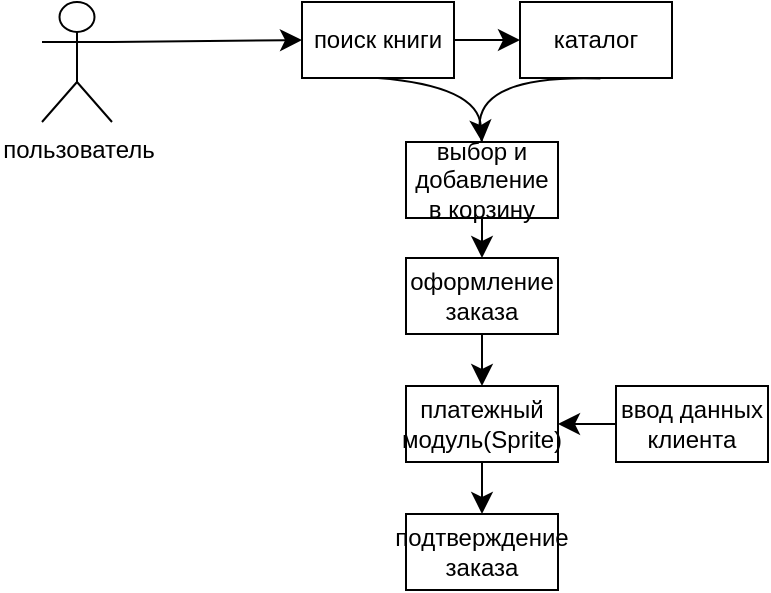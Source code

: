 <mxfile version="26.2.13" pages="2">
  <diagram name="Страница — 1" id="S4aUzaoJtZbT6Kf8tYL_">
    <mxGraphModel dx="1551" dy="691" grid="0" gridSize="10" guides="1" tooltips="1" connect="1" arrows="1" fold="1" page="0" pageScale="1" pageWidth="827" pageHeight="1169" math="0" shadow="0">
      <root>
        <mxCell id="0" />
        <mxCell id="1" parent="0" />
        <mxCell id="Bn9bNSvAVWuCftRxsZD8-11" style="edgeStyle=none;curved=1;rounded=0;orthogonalLoop=1;jettySize=auto;html=1;exitX=1;exitY=0.5;exitDx=0;exitDy=0;entryX=0;entryY=0.5;entryDx=0;entryDy=0;fontSize=12;startSize=8;endSize=8;" edge="1" parent="1" source="Bn9bNSvAVWuCftRxsZD8-1" target="Bn9bNSvAVWuCftRxsZD8-5">
          <mxGeometry relative="1" as="geometry" />
        </mxCell>
        <mxCell id="Bn9bNSvAVWuCftRxsZD8-14" style="edgeStyle=none;curved=1;rounded=0;orthogonalLoop=1;jettySize=auto;html=1;exitX=0.5;exitY=1;exitDx=0;exitDy=0;entryX=0.5;entryY=0;entryDx=0;entryDy=0;fontSize=12;startSize=8;endSize=8;" edge="1" parent="1" source="Bn9bNSvAVWuCftRxsZD8-1" target="Bn9bNSvAVWuCftRxsZD8-6">
          <mxGeometry relative="1" as="geometry">
            <Array as="points">
              <mxPoint x="110" y="138" />
            </Array>
          </mxGeometry>
        </mxCell>
        <mxCell id="Bn9bNSvAVWuCftRxsZD8-1" value="поиск книги" style="rounded=0;whiteSpace=wrap;html=1;" vertex="1" parent="1">
          <mxGeometry x="22" y="96" width="76" height="38" as="geometry" />
        </mxCell>
        <mxCell id="Bn9bNSvAVWuCftRxsZD8-2" value="пользователь" style="shape=umlActor;verticalLabelPosition=bottom;verticalAlign=top;html=1;outlineConnect=0;" vertex="1" parent="1">
          <mxGeometry x="-108" y="96" width="35" height="60" as="geometry" />
        </mxCell>
        <mxCell id="Bn9bNSvAVWuCftRxsZD8-4" style="edgeStyle=none;curved=1;rounded=0;orthogonalLoop=1;jettySize=auto;html=1;exitX=1;exitY=0.333;exitDx=0;exitDy=0;exitPerimeter=0;entryX=0;entryY=0.5;entryDx=0;entryDy=0;fontSize=12;startSize=8;endSize=8;" edge="1" parent="1" source="Bn9bNSvAVWuCftRxsZD8-2" target="Bn9bNSvAVWuCftRxsZD8-1">
          <mxGeometry relative="1" as="geometry">
            <mxPoint x="-73" y="116.59" as="sourcePoint" />
            <mxPoint x="33.64" y="135.41" as="targetPoint" />
          </mxGeometry>
        </mxCell>
        <mxCell id="Bn9bNSvAVWuCftRxsZD8-5" value="каталог" style="rounded=0;whiteSpace=wrap;html=1;" vertex="1" parent="1">
          <mxGeometry x="131" y="96" width="76" height="38" as="geometry" />
        </mxCell>
        <mxCell id="Bn9bNSvAVWuCftRxsZD8-18" style="edgeStyle=none;curved=1;rounded=0;orthogonalLoop=1;jettySize=auto;html=1;exitX=0.5;exitY=1;exitDx=0;exitDy=0;fontSize=12;startSize=8;endSize=8;" edge="1" parent="1" source="Bn9bNSvAVWuCftRxsZD8-6" target="Bn9bNSvAVWuCftRxsZD8-7">
          <mxGeometry relative="1" as="geometry" />
        </mxCell>
        <mxCell id="Bn9bNSvAVWuCftRxsZD8-6" value="выбор и добавление в корзину" style="rounded=0;whiteSpace=wrap;html=1;" vertex="1" parent="1">
          <mxGeometry x="74" y="166" width="76" height="38" as="geometry" />
        </mxCell>
        <mxCell id="Bn9bNSvAVWuCftRxsZD8-23" style="edgeStyle=none;curved=1;rounded=0;orthogonalLoop=1;jettySize=auto;html=1;exitX=0.5;exitY=1;exitDx=0;exitDy=0;entryX=0.5;entryY=0;entryDx=0;entryDy=0;fontSize=12;startSize=8;endSize=8;" edge="1" parent="1" source="Bn9bNSvAVWuCftRxsZD8-7" target="Bn9bNSvAVWuCftRxsZD8-8">
          <mxGeometry relative="1" as="geometry" />
        </mxCell>
        <mxCell id="Bn9bNSvAVWuCftRxsZD8-7" value="оформление заказа" style="rounded=0;whiteSpace=wrap;html=1;" vertex="1" parent="1">
          <mxGeometry x="74" y="224" width="76" height="38" as="geometry" />
        </mxCell>
        <mxCell id="Bn9bNSvAVWuCftRxsZD8-22" style="edgeStyle=none;curved=1;rounded=0;orthogonalLoop=1;jettySize=auto;html=1;exitX=0.5;exitY=1;exitDx=0;exitDy=0;entryX=0.5;entryY=0;entryDx=0;entryDy=0;fontSize=12;startSize=8;endSize=8;" edge="1" parent="1" source="Bn9bNSvAVWuCftRxsZD8-8" target="Bn9bNSvAVWuCftRxsZD8-10">
          <mxGeometry relative="1" as="geometry" />
        </mxCell>
        <mxCell id="Bn9bNSvAVWuCftRxsZD8-8" value="платежный модуль(Sprite)" style="rounded=0;whiteSpace=wrap;html=1;" vertex="1" parent="1">
          <mxGeometry x="74" y="288" width="76" height="38" as="geometry" />
        </mxCell>
        <mxCell id="Bn9bNSvAVWuCftRxsZD8-21" style="edgeStyle=none;curved=1;rounded=0;orthogonalLoop=1;jettySize=auto;html=1;exitX=0;exitY=0.5;exitDx=0;exitDy=0;entryX=1;entryY=0.5;entryDx=0;entryDy=0;fontSize=12;startSize=8;endSize=8;" edge="1" parent="1" source="Bn9bNSvAVWuCftRxsZD8-9" target="Bn9bNSvAVWuCftRxsZD8-8">
          <mxGeometry relative="1" as="geometry" />
        </mxCell>
        <mxCell id="Bn9bNSvAVWuCftRxsZD8-9" value="ввод данных клиента" style="rounded=0;whiteSpace=wrap;html=1;" vertex="1" parent="1">
          <mxGeometry x="179" y="288" width="76" height="38" as="geometry" />
        </mxCell>
        <mxCell id="Bn9bNSvAVWuCftRxsZD8-10" value="подтверждение заказа" style="rounded=0;whiteSpace=wrap;html=1;" vertex="1" parent="1">
          <mxGeometry x="74" y="352" width="76" height="38" as="geometry" />
        </mxCell>
        <mxCell id="Bn9bNSvAVWuCftRxsZD8-17" value="" style="endArrow=none;html=1;rounded=0;fontSize=12;startSize=8;endSize=8;curved=1;exitX=0.5;exitY=0;exitDx=0;exitDy=0;entryX=0.529;entryY=1.008;entryDx=0;entryDy=0;entryPerimeter=0;" edge="1" parent="1" source="Bn9bNSvAVWuCftRxsZD8-6" target="Bn9bNSvAVWuCftRxsZD8-5">
          <mxGeometry width="50" height="50" relative="1" as="geometry">
            <mxPoint x="125" y="204" as="sourcePoint" />
            <mxPoint x="175" y="154" as="targetPoint" />
            <Array as="points">
              <mxPoint x="102" y="132" />
            </Array>
          </mxGeometry>
        </mxCell>
      </root>
    </mxGraphModel>
  </diagram>
  <diagram id="GSvKLah_zQHwec3qqA6l" name="Страница — 2">
    <mxGraphModel grid="0" page="0" gridSize="10" guides="1" tooltips="1" connect="1" arrows="1" fold="1" pageScale="1" pageWidth="827" pageHeight="1169" math="0" shadow="0">
      <root>
        <mxCell id="0" />
        <mxCell id="1" parent="0" />
      </root>
    </mxGraphModel>
  </diagram>
</mxfile>

